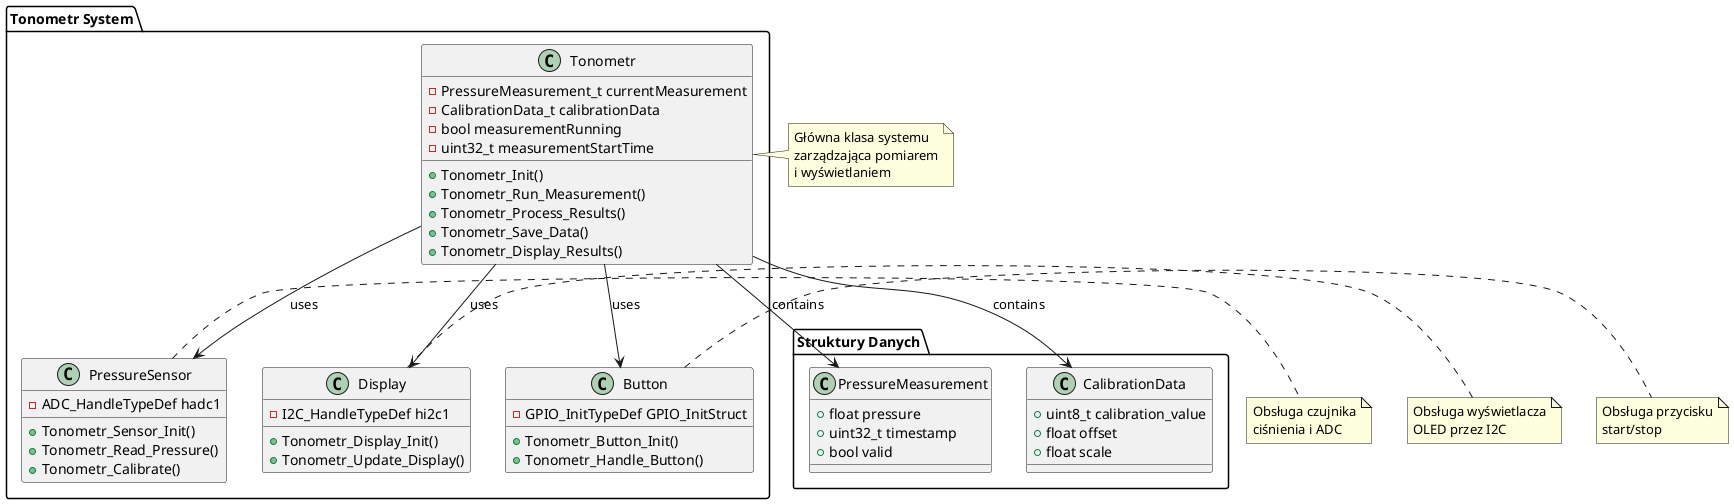 @startuml
package "Tonometr System" {
    class Tonometr {
        - PressureMeasurement_t currentMeasurement
        - CalibrationData_t calibrationData
        - bool measurementRunning
        - uint32_t measurementStartTime
        + Tonometr_Init()
        + Tonometr_Run_Measurement()
        + Tonometr_Process_Results()
        + Tonometr_Save_Data()
        + Tonometr_Display_Results()
    }
    
    class PressureSensor {
        - ADC_HandleTypeDef hadc1
        + Tonometr_Sensor_Init()
        + Tonometr_Read_Pressure()
        + Tonometr_Calibrate()
    }
    
    class Display {
        - I2C_HandleTypeDef hi2c1
        + Tonometr_Display_Init()
        + Tonometr_Update_Display()
    }
    
    class Button {
        - GPIO_InitTypeDef GPIO_InitStruct
        + Tonometr_Button_Init()
        + Tonometr_Handle_Button()
    }
}

package "Struktury Danych" {
    class PressureMeasurement {
        + float pressure
        + uint32_t timestamp
        + bool valid
    }
    
    class CalibrationData {
        + uint8_t calibration_value
        + float offset
        + float scale
    }
}

Tonometr --> PressureSensor : uses
Tonometr --> Display : uses
Tonometr --> Button : uses
Tonometr --> PressureMeasurement : contains
Tonometr --> CalibrationData : contains

note right of Tonometr
  Główna klasa systemu
  zarządzająca pomiarem
  i wyświetlaniem
end note

note right of PressureSensor
  Obsługa czujnika
  ciśnienia i ADC
end note

note right of Display
  Obsługa wyświetlacza
  OLED przez I2C
end note

note right of Button
  Obsługa przycisku
  start/stop
end note
@enduml 